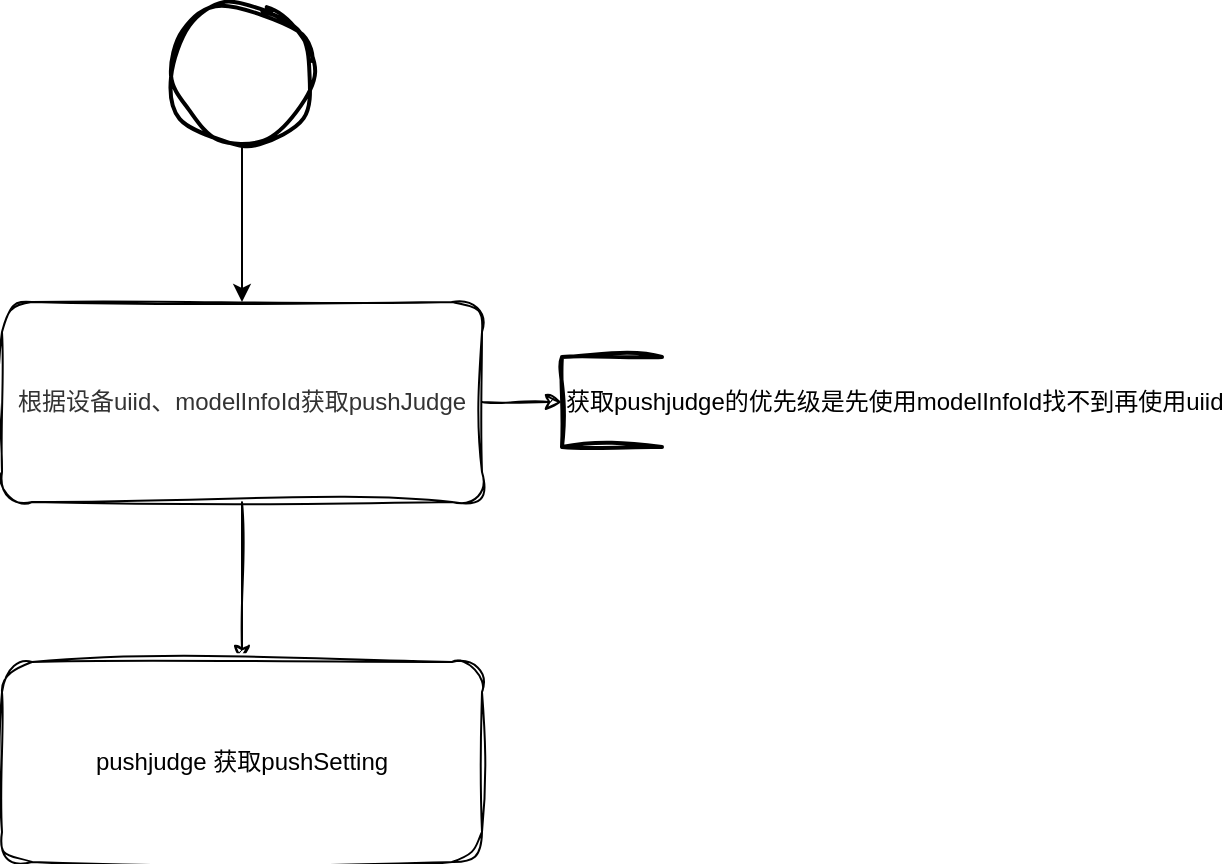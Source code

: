 <mxfile version="24.0.1" type="github">
  <diagram id="UdsSIDulATGfqtP_NgU9" name="第 1 页">
    <mxGraphModel dx="2460" dy="892" grid="1" gridSize="10" guides="1" tooltips="1" connect="1" arrows="1" fold="1" page="1" pageScale="1" pageWidth="827" pageHeight="1169" background="none" math="0" shadow="0">
      <root>
        <mxCell id="0" />
        <mxCell id="1" parent="0" />
        <mxCell id="vh_hXMYHBwvdVt0SuTvG-12" value="" style="edgeStyle=orthogonalEdgeStyle;rounded=0;orthogonalLoop=1;jettySize=auto;html=1;entryX=0.5;entryY=0;entryDx=0;entryDy=0;" edge="1" parent="1" source="vh_hXMYHBwvdVt0SuTvG-4" target="vh_hXMYHBwvdVt0SuTvG-17">
          <mxGeometry relative="1" as="geometry">
            <mxPoint x="-80" y="610" as="targetPoint" />
          </mxGeometry>
        </mxCell>
        <mxCell id="vh_hXMYHBwvdVt0SuTvG-4" value="" style="strokeWidth=2;html=1;shape=mxgraph.flowchart.start_2;whiteSpace=wrap;sketch=1;curveFitting=1;jiggle=2;" vertex="1" parent="1">
          <mxGeometry x="-115" y="450" width="70" height="70" as="geometry" />
        </mxCell>
        <mxCell id="vh_hXMYHBwvdVt0SuTvG-19" style="edgeStyle=orthogonalEdgeStyle;rounded=0;sketch=1;hachureGap=4;jiggle=2;curveFitting=1;orthogonalLoop=1;jettySize=auto;html=1;" edge="1" parent="1" source="vh_hXMYHBwvdVt0SuTvG-17" target="vh_hXMYHBwvdVt0SuTvG-18">
          <mxGeometry relative="1" as="geometry" />
        </mxCell>
        <mxCell id="vh_hXMYHBwvdVt0SuTvG-21" value="" style="edgeStyle=orthogonalEdgeStyle;rounded=0;sketch=1;hachureGap=4;jiggle=2;curveFitting=1;orthogonalLoop=1;jettySize=auto;html=1;" edge="1" parent="1" source="vh_hXMYHBwvdVt0SuTvG-17" target="vh_hXMYHBwvdVt0SuTvG-20">
          <mxGeometry relative="1" as="geometry" />
        </mxCell>
        <mxCell id="vh_hXMYHBwvdVt0SuTvG-17" value="&lt;span style=&quot;color: rgb(51, 51, 51);&quot;&gt;根据设备uiid、modelInfoId获取pushJudge&lt;/span&gt;" style="rounded=1;whiteSpace=wrap;html=1;sketch=1;curveFitting=1;jiggle=2;" vertex="1" parent="1">
          <mxGeometry x="-200" y="600" width="240" height="100" as="geometry" />
        </mxCell>
        <mxCell id="vh_hXMYHBwvdVt0SuTvG-18" value="获取pushjudge的优先级是先使用modelInfoId找不到再使用uiid" style="strokeWidth=2;html=1;shape=mxgraph.flowchart.annotation_1;align=left;pointerEvents=1;sketch=1;hachureGap=4;jiggle=2;curveFitting=1;" vertex="1" parent="1">
          <mxGeometry x="80" y="627.5" width="50" height="45" as="geometry" />
        </mxCell>
        <mxCell id="vh_hXMYHBwvdVt0SuTvG-20" value="pushjudge 获取pushSetting" style="rounded=1;whiteSpace=wrap;html=1;sketch=1;curveFitting=1;jiggle=2;" vertex="1" parent="1">
          <mxGeometry x="-200" y="780" width="240" height="100" as="geometry" />
        </mxCell>
      </root>
    </mxGraphModel>
  </diagram>
</mxfile>
